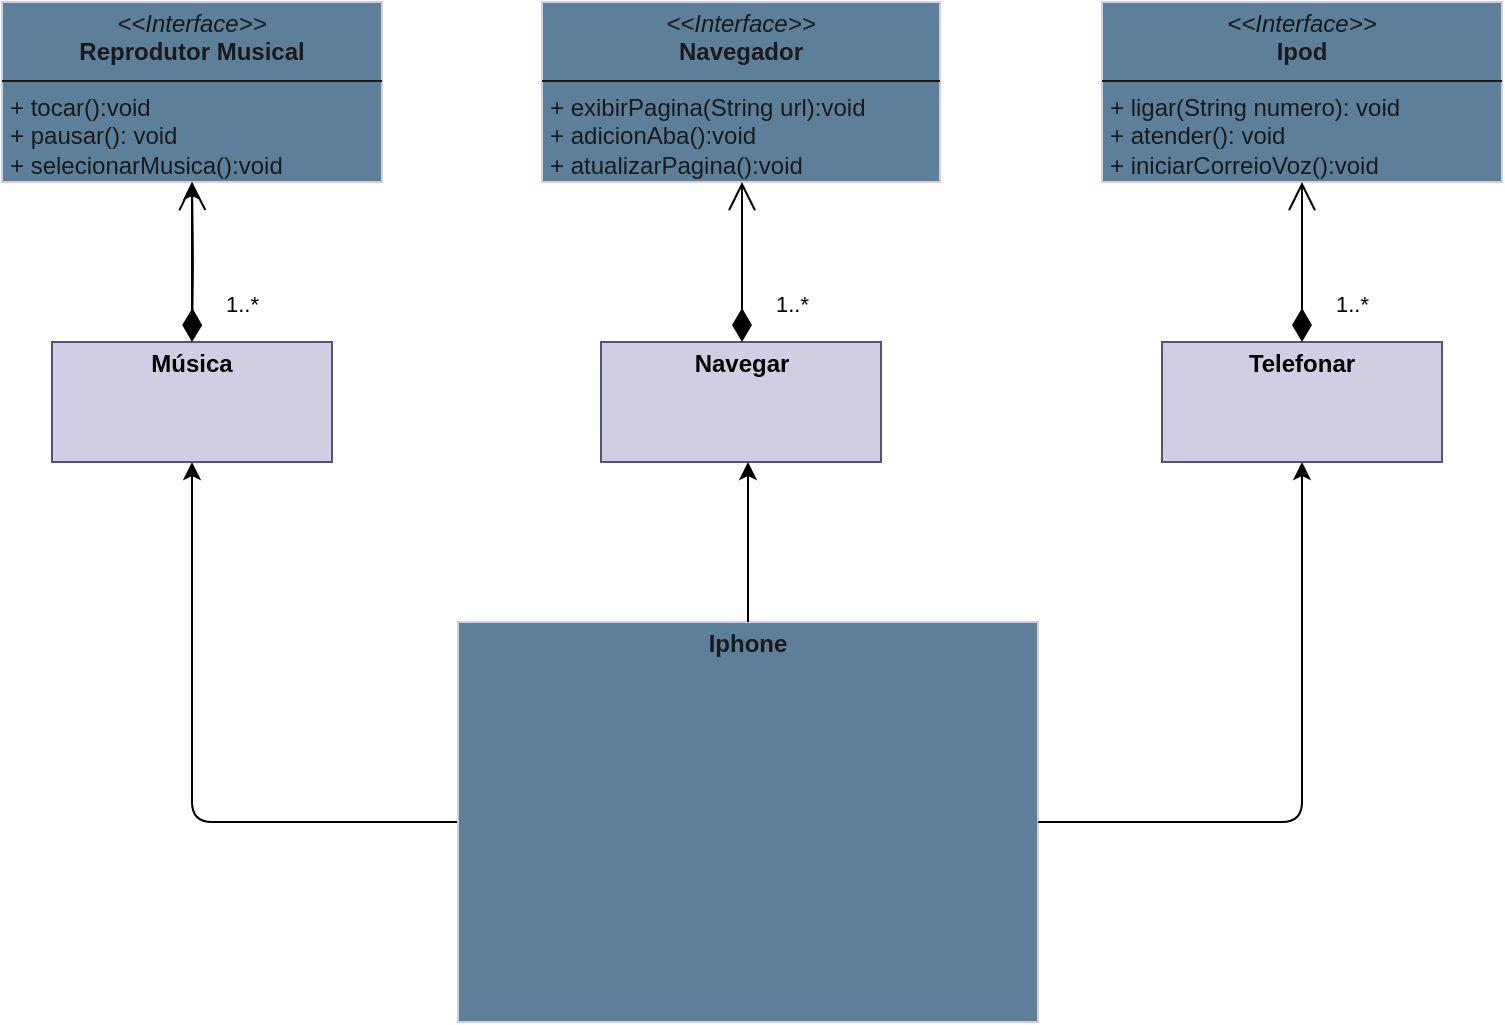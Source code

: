 <mxfile version="24.4.7" type="github">
  <diagram id="C5RBs43oDa-KdzZeNtuy" name="Page-1">
    <mxGraphModel dx="1000" dy="497" grid="1" gridSize="10" guides="1" tooltips="1" connect="1" arrows="1" fold="1" page="1" pageScale="1" pageWidth="827" pageHeight="1169" background="none" math="0" shadow="0">
      <root>
        <mxCell id="WIyWlLk6GJQsqaUBKTNV-0" />
        <mxCell id="WIyWlLk6GJQsqaUBKTNV-1" parent="WIyWlLk6GJQsqaUBKTNV-0" />
        <mxCell id="Szkn9MR8Po6441fLuM0H-7" value="&lt;p style=&quot;margin:0px;margin-top:4px;text-align:center;&quot;&gt;&lt;i&gt;&amp;lt;&amp;lt;Interface&amp;gt;&amp;gt;&lt;/i&gt;&lt;br&gt;&lt;b&gt;Ipod&lt;/b&gt;&lt;/p&gt;&lt;hr size=&quot;1&quot; style=&quot;border-style:solid;&quot;&gt;&lt;p style=&quot;margin:0px;margin-left:4px;&quot;&gt;+ ligar(String numero): void&lt;br&gt;+ atender(): void&lt;/p&gt;&lt;p style=&quot;margin:0px;margin-left:4px;&quot;&gt;+ iniciarCorreioVoz():void&lt;/p&gt;&lt;hr size=&quot;1&quot; style=&quot;border-style:solid;&quot;&gt;&lt;p style=&quot;margin:0px;margin-left:4px;&quot;&gt;&lt;br&gt;&lt;/p&gt;" style="verticalAlign=top;align=left;overflow=fill;html=1;whiteSpace=wrap;labelBackgroundColor=none;fillColor=#5D7F99;strokeColor=#D0CEE2;fontColor=#1A1A1A;rounded=0;" vertex="1" parent="WIyWlLk6GJQsqaUBKTNV-1">
          <mxGeometry x="590" y="40" width="200" height="90" as="geometry" />
        </mxCell>
        <mxCell id="Szkn9MR8Po6441fLuM0H-8" value="&lt;p style=&quot;margin:0px;margin-top:4px;text-align:center;&quot;&gt;&lt;i&gt;&amp;lt;&amp;lt;Interface&amp;gt;&amp;gt;&lt;/i&gt;&lt;br&gt;&lt;b&gt;Navegador&lt;/b&gt;&lt;/p&gt;&lt;hr size=&quot;1&quot; style=&quot;border-style:solid;&quot;&gt;&lt;p style=&quot;margin:0px;margin-left:4px;&quot;&gt;+ exibirPagina(String url):void&lt;br&gt;+ adicionAba():void&lt;/p&gt;&lt;p style=&quot;margin:0px;margin-left:4px;&quot;&gt;+ atualizarPagina():void&lt;/p&gt;&lt;hr size=&quot;1&quot; style=&quot;border-style:solid;&quot;&gt;&lt;p style=&quot;margin:0px;margin-left:4px;&quot;&gt;&lt;br&gt;&lt;/p&gt;" style="verticalAlign=top;align=left;overflow=fill;html=1;whiteSpace=wrap;labelBackgroundColor=none;fillColor=#5D7F99;strokeColor=#D0CEE2;fontColor=#1A1A1A;rounded=0;" vertex="1" parent="WIyWlLk6GJQsqaUBKTNV-1">
          <mxGeometry x="310" y="40" width="199" height="90" as="geometry" />
        </mxCell>
        <mxCell id="Szkn9MR8Po6441fLuM0H-9" value="&lt;p style=&quot;margin:0px;margin-top:4px;text-align:center;&quot;&gt;&lt;i&gt;&amp;lt;&amp;lt;Interface&amp;gt;&amp;gt;&lt;/i&gt;&lt;br&gt;&lt;b&gt;Reprodutor Musical&lt;/b&gt;&lt;/p&gt;&lt;hr size=&quot;1&quot; style=&quot;border-style:solid;&quot;&gt;&lt;p style=&quot;margin:0px;margin-left:4px;&quot;&gt;+ tocar():void&lt;/p&gt;&lt;p style=&quot;margin:0px;margin-left:4px;&quot;&gt;+ pausar(): void&lt;/p&gt;&lt;p style=&quot;margin:0px;margin-left:4px;&quot;&gt;+ selecionarMusica():void&lt;/p&gt;&lt;hr size=&quot;1&quot; style=&quot;border-style:solid;&quot;&gt;&lt;p style=&quot;margin:0px;margin-left:4px;&quot;&gt;&lt;br&gt;&lt;/p&gt;" style="verticalAlign=top;align=left;overflow=fill;html=1;whiteSpace=wrap;labelBackgroundColor=none;fillColor=#5D7F99;strokeColor=#D0CEE2;fontColor=#1A1A1A;rounded=0;" vertex="1" parent="WIyWlLk6GJQsqaUBKTNV-1">
          <mxGeometry x="40" y="40" width="190" height="90" as="geometry" />
        </mxCell>
        <mxCell id="Szkn9MR8Po6441fLuM0H-38" style="edgeStyle=orthogonalEdgeStyle;orthogonalLoop=1;jettySize=auto;html=1;" edge="1" parent="WIyWlLk6GJQsqaUBKTNV-1" source="Szkn9MR8Po6441fLuM0H-15" target="Szkn9MR8Po6441fLuM0H-16">
          <mxGeometry relative="1" as="geometry" />
        </mxCell>
        <mxCell id="Szkn9MR8Po6441fLuM0H-15" value="&lt;p style=&quot;margin:0px;margin-top:4px;text-align:center;&quot;&gt;&lt;b&gt;Iphone&lt;/b&gt;&lt;/p&gt;" style="verticalAlign=top;align=left;overflow=fill;html=1;whiteSpace=wrap;labelBackgroundColor=none;fillColor=#5D7F99;strokeColor=#D0CEE2;fontColor=#1A1A1A;rounded=0;" vertex="1" parent="WIyWlLk6GJQsqaUBKTNV-1">
          <mxGeometry x="268" y="350" width="290" height="200" as="geometry" />
        </mxCell>
        <mxCell id="Szkn9MR8Po6441fLuM0H-42" value="" style="edgeStyle=orthogonalEdgeStyle;orthogonalLoop=1;jettySize=auto;html=1;" edge="1" parent="WIyWlLk6GJQsqaUBKTNV-1" source="Szkn9MR8Po6441fLuM0H-16" target="Szkn9MR8Po6441fLuM0H-9">
          <mxGeometry relative="1" as="geometry" />
        </mxCell>
        <mxCell id="Szkn9MR8Po6441fLuM0H-16" value="&lt;p style=&quot;margin:0px;margin-top:4px;text-align:center;&quot;&gt;&lt;b&gt;Música&lt;/b&gt;&lt;/p&gt;" style="verticalAlign=top;align=left;overflow=fill;html=1;whiteSpace=wrap;fillColor=#d0cee2;strokeColor=#56517e;" vertex="1" parent="WIyWlLk6GJQsqaUBKTNV-1">
          <mxGeometry x="65" y="210" width="140" height="60" as="geometry" />
        </mxCell>
        <mxCell id="Szkn9MR8Po6441fLuM0H-17" value="&lt;p style=&quot;margin:0px;margin-top:4px;text-align:center;&quot;&gt;&lt;b&gt;Navegar&lt;/b&gt;&lt;/p&gt;" style="verticalAlign=top;align=left;overflow=fill;html=1;whiteSpace=wrap;fillColor=#d0cee2;strokeColor=#56517e;" vertex="1" parent="WIyWlLk6GJQsqaUBKTNV-1">
          <mxGeometry x="339.5" y="210" width="140" height="60" as="geometry" />
        </mxCell>
        <mxCell id="Szkn9MR8Po6441fLuM0H-18" value="&lt;p style=&quot;margin:0px;margin-top:4px;text-align:center;&quot;&gt;&lt;b&gt;Telefonar&lt;/b&gt;&lt;/p&gt;" style="verticalAlign=top;align=left;overflow=fill;html=1;whiteSpace=wrap;fillColor=#d0cee2;strokeColor=#56517e;" vertex="1" parent="WIyWlLk6GJQsqaUBKTNV-1">
          <mxGeometry x="620" y="210" width="140" height="60" as="geometry" />
        </mxCell>
        <mxCell id="Szkn9MR8Po6441fLuM0H-39" style="edgeStyle=orthogonalEdgeStyle;orthogonalLoop=1;jettySize=auto;html=1;" edge="1" parent="WIyWlLk6GJQsqaUBKTNV-1" source="Szkn9MR8Po6441fLuM0H-15">
          <mxGeometry relative="1" as="geometry">
            <mxPoint x="413" y="270" as="targetPoint" />
          </mxGeometry>
        </mxCell>
        <mxCell id="Szkn9MR8Po6441fLuM0H-40" style="edgeStyle=orthogonalEdgeStyle;orthogonalLoop=1;jettySize=auto;html=1;entryX=0.5;entryY=1;entryDx=0;entryDy=0;" edge="1" parent="WIyWlLk6GJQsqaUBKTNV-1" source="Szkn9MR8Po6441fLuM0H-15" target="Szkn9MR8Po6441fLuM0H-18">
          <mxGeometry relative="1" as="geometry" />
        </mxCell>
        <mxCell id="Szkn9MR8Po6441fLuM0H-41" value="1..*" style="endArrow=open;html=1;endSize=12;startArrow=diamondThin;startSize=14;startFill=1;edgeStyle=orthogonalEdgeStyle;align=left;verticalAlign=bottom;entryX=0.5;entryY=1;entryDx=0;entryDy=0;" edge="1" parent="WIyWlLk6GJQsqaUBKTNV-1" target="Szkn9MR8Po6441fLuM0H-9">
          <mxGeometry x="-0.747" y="-15" relative="1" as="geometry">
            <mxPoint x="135" y="210" as="sourcePoint" />
            <mxPoint x="175" y="170" as="targetPoint" />
            <Array as="points" />
            <mxPoint as="offset" />
          </mxGeometry>
        </mxCell>
        <mxCell id="Szkn9MR8Po6441fLuM0H-43" value="1..*" style="endArrow=open;html=1;endSize=12;startArrow=diamondThin;startSize=14;startFill=1;edgeStyle=orthogonalEdgeStyle;align=left;verticalAlign=bottom;" edge="1" parent="WIyWlLk6GJQsqaUBKTNV-1">
          <mxGeometry x="-0.747" y="-15" relative="1" as="geometry">
            <mxPoint x="410" y="210" as="sourcePoint" />
            <mxPoint x="410" y="130" as="targetPoint" />
            <Array as="points">
              <mxPoint x="410" y="150" />
              <mxPoint x="410" y="150" />
            </Array>
            <mxPoint as="offset" />
          </mxGeometry>
        </mxCell>
        <mxCell id="Szkn9MR8Po6441fLuM0H-44" value="1..*" style="endArrow=open;html=1;endSize=12;startArrow=diamondThin;startSize=14;startFill=1;edgeStyle=orthogonalEdgeStyle;align=left;verticalAlign=bottom;entryX=0.5;entryY=1;entryDx=0;entryDy=0;" edge="1" parent="WIyWlLk6GJQsqaUBKTNV-1">
          <mxGeometry x="-0.747" y="-15" relative="1" as="geometry">
            <mxPoint x="690" y="210" as="sourcePoint" />
            <mxPoint x="690" y="130" as="targetPoint" />
            <Array as="points" />
            <mxPoint as="offset" />
          </mxGeometry>
        </mxCell>
      </root>
    </mxGraphModel>
  </diagram>
</mxfile>
